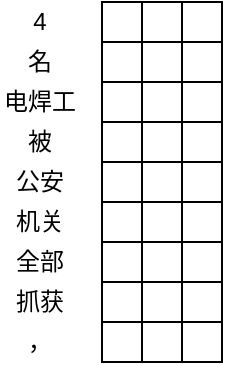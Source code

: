 <mxfile version="13.10.1" type="github">
  <diagram id="IrrApcPLpuMDoiADuHIS" name="Page-1">
    <mxGraphModel dx="1038" dy="548" grid="1" gridSize="10" guides="1" tooltips="1" connect="1" arrows="1" fold="1" page="1" pageScale="1" pageWidth="827" pageHeight="1169" math="0" shadow="0">
      <root>
        <mxCell id="0" />
        <mxCell id="1" parent="0" />
        <mxCell id="z5GKgcLMGubuJOQgBD2h-2" value="" style="whiteSpace=wrap;html=1;aspect=fixed;" vertex="1" parent="1">
          <mxGeometry x="110" y="150" width="20" height="20" as="geometry" />
        </mxCell>
        <mxCell id="z5GKgcLMGubuJOQgBD2h-4" value="" style="whiteSpace=wrap;html=1;aspect=fixed;" vertex="1" parent="1">
          <mxGeometry x="130" y="150" width="20" height="20" as="geometry" />
        </mxCell>
        <mxCell id="z5GKgcLMGubuJOQgBD2h-5" value="" style="whiteSpace=wrap;html=1;aspect=fixed;" vertex="1" parent="1">
          <mxGeometry x="130" y="170" width="20" height="20" as="geometry" />
        </mxCell>
        <mxCell id="z5GKgcLMGubuJOQgBD2h-6" value="" style="whiteSpace=wrap;html=1;aspect=fixed;" vertex="1" parent="1">
          <mxGeometry x="90" y="150" width="20" height="20" as="geometry" />
        </mxCell>
        <mxCell id="z5GKgcLMGubuJOQgBD2h-7" value="" style="whiteSpace=wrap;html=1;aspect=fixed;" vertex="1" parent="1">
          <mxGeometry x="130" y="190" width="20" height="20" as="geometry" />
        </mxCell>
        <mxCell id="z5GKgcLMGubuJOQgBD2h-8" value="" style="whiteSpace=wrap;html=1;aspect=fixed;" vertex="1" parent="1">
          <mxGeometry x="90" y="190" width="20" height="20" as="geometry" />
        </mxCell>
        <mxCell id="z5GKgcLMGubuJOQgBD2h-9" value="" style="whiteSpace=wrap;html=1;aspect=fixed;" vertex="1" parent="1">
          <mxGeometry x="130" y="210" width="20" height="20" as="geometry" />
        </mxCell>
        <mxCell id="z5GKgcLMGubuJOQgBD2h-10" value="" style="whiteSpace=wrap;html=1;aspect=fixed;" vertex="1" parent="1">
          <mxGeometry x="90" y="210" width="20" height="20" as="geometry" />
        </mxCell>
        <mxCell id="z5GKgcLMGubuJOQgBD2h-11" value="" style="whiteSpace=wrap;html=1;aspect=fixed;" vertex="1" parent="1">
          <mxGeometry x="90" y="170" width="20" height="20" as="geometry" />
        </mxCell>
        <mxCell id="z5GKgcLMGubuJOQgBD2h-12" value="" style="whiteSpace=wrap;html=1;aspect=fixed;" vertex="1" parent="1">
          <mxGeometry x="110" y="170" width="20" height="20" as="geometry" />
        </mxCell>
        <mxCell id="z5GKgcLMGubuJOQgBD2h-13" value="" style="whiteSpace=wrap;html=1;aspect=fixed;" vertex="1" parent="1">
          <mxGeometry x="110" y="190" width="20" height="20" as="geometry" />
        </mxCell>
        <mxCell id="z5GKgcLMGubuJOQgBD2h-14" value="" style="whiteSpace=wrap;html=1;aspect=fixed;" vertex="1" parent="1">
          <mxGeometry x="110" y="210" width="20" height="20" as="geometry" />
        </mxCell>
        <mxCell id="z5GKgcLMGubuJOQgBD2h-42" value="" style="whiteSpace=wrap;html=1;aspect=fixed;" vertex="1" parent="1">
          <mxGeometry x="90" y="230" width="20" height="20" as="geometry" />
        </mxCell>
        <mxCell id="z5GKgcLMGubuJOQgBD2h-43" value="" style="whiteSpace=wrap;html=1;aspect=fixed;" vertex="1" parent="1">
          <mxGeometry x="110" y="230" width="20" height="20" as="geometry" />
        </mxCell>
        <mxCell id="z5GKgcLMGubuJOQgBD2h-44" value="" style="whiteSpace=wrap;html=1;aspect=fixed;" vertex="1" parent="1">
          <mxGeometry x="130" y="230" width="20" height="20" as="geometry" />
        </mxCell>
        <mxCell id="z5GKgcLMGubuJOQgBD2h-45" value="" style="whiteSpace=wrap;html=1;aspect=fixed;" vertex="1" parent="1">
          <mxGeometry x="130" y="250" width="20" height="20" as="geometry" />
        </mxCell>
        <mxCell id="z5GKgcLMGubuJOQgBD2h-46" value="" style="whiteSpace=wrap;html=1;aspect=fixed;" vertex="1" parent="1">
          <mxGeometry x="110" y="250" width="20" height="20" as="geometry" />
        </mxCell>
        <mxCell id="z5GKgcLMGubuJOQgBD2h-47" value="" style="whiteSpace=wrap;html=1;aspect=fixed;" vertex="1" parent="1">
          <mxGeometry x="90" y="250" width="20" height="20" as="geometry" />
        </mxCell>
        <mxCell id="z5GKgcLMGubuJOQgBD2h-48" value="" style="whiteSpace=wrap;html=1;aspect=fixed;" vertex="1" parent="1">
          <mxGeometry x="130" y="270" width="20" height="20" as="geometry" />
        </mxCell>
        <mxCell id="z5GKgcLMGubuJOQgBD2h-49" value="" style="whiteSpace=wrap;html=1;aspect=fixed;" vertex="1" parent="1">
          <mxGeometry x="110" y="270" width="20" height="20" as="geometry" />
        </mxCell>
        <mxCell id="z5GKgcLMGubuJOQgBD2h-50" value="" style="whiteSpace=wrap;html=1;aspect=fixed;" vertex="1" parent="1">
          <mxGeometry x="90" y="270" width="20" height="20" as="geometry" />
        </mxCell>
        <mxCell id="z5GKgcLMGubuJOQgBD2h-59" value="4" style="text;html=1;strokeColor=none;fillColor=none;align=center;verticalAlign=middle;whiteSpace=wrap;rounded=0;" vertex="1" parent="1">
          <mxGeometry x="39" y="150" width="40" height="20" as="geometry" />
        </mxCell>
        <mxCell id="z5GKgcLMGubuJOQgBD2h-60" value="名" style="text;html=1;strokeColor=none;fillColor=none;align=center;verticalAlign=middle;whiteSpace=wrap;rounded=0;" vertex="1" parent="1">
          <mxGeometry x="39" y="170" width="40" height="20" as="geometry" />
        </mxCell>
        <mxCell id="z5GKgcLMGubuJOQgBD2h-61" value="电焊工" style="text;html=1;strokeColor=none;fillColor=none;align=center;verticalAlign=middle;whiteSpace=wrap;rounded=0;" vertex="1" parent="1">
          <mxGeometry x="39" y="190" width="40" height="20" as="geometry" />
        </mxCell>
        <mxCell id="z5GKgcLMGubuJOQgBD2h-62" value="被" style="text;html=1;strokeColor=none;fillColor=none;align=center;verticalAlign=middle;whiteSpace=wrap;rounded=0;" vertex="1" parent="1">
          <mxGeometry x="39" y="210" width="40" height="20" as="geometry" />
        </mxCell>
        <mxCell id="z5GKgcLMGubuJOQgBD2h-63" value="公安" style="text;html=1;strokeColor=none;fillColor=none;align=center;verticalAlign=middle;whiteSpace=wrap;rounded=0;" vertex="1" parent="1">
          <mxGeometry x="39" y="230" width="40" height="20" as="geometry" />
        </mxCell>
        <mxCell id="z5GKgcLMGubuJOQgBD2h-64" value="机关" style="text;html=1;strokeColor=none;fillColor=none;align=center;verticalAlign=middle;whiteSpace=wrap;rounded=0;" vertex="1" parent="1">
          <mxGeometry x="39" y="250" width="40" height="20" as="geometry" />
        </mxCell>
        <mxCell id="z5GKgcLMGubuJOQgBD2h-65" value="全部" style="text;html=1;strokeColor=none;fillColor=none;align=center;verticalAlign=middle;whiteSpace=wrap;rounded=0;" vertex="1" parent="1">
          <mxGeometry x="39" y="270" width="40" height="20" as="geometry" />
        </mxCell>
        <mxCell id="z5GKgcLMGubuJOQgBD2h-66" value="" style="whiteSpace=wrap;html=1;aspect=fixed;" vertex="1" parent="1">
          <mxGeometry x="90" y="290" width="20" height="20" as="geometry" />
        </mxCell>
        <mxCell id="z5GKgcLMGubuJOQgBD2h-67" value="" style="whiteSpace=wrap;html=1;aspect=fixed;" vertex="1" parent="1">
          <mxGeometry x="110" y="290" width="20" height="20" as="geometry" />
        </mxCell>
        <mxCell id="z5GKgcLMGubuJOQgBD2h-68" value="" style="whiteSpace=wrap;html=1;aspect=fixed;" vertex="1" parent="1">
          <mxGeometry x="130" y="290" width="20" height="20" as="geometry" />
        </mxCell>
        <mxCell id="z5GKgcLMGubuJOQgBD2h-69" value="" style="whiteSpace=wrap;html=1;aspect=fixed;" vertex="1" parent="1">
          <mxGeometry x="90" y="310" width="20" height="20" as="geometry" />
        </mxCell>
        <mxCell id="z5GKgcLMGubuJOQgBD2h-70" value="" style="whiteSpace=wrap;html=1;aspect=fixed;" vertex="1" parent="1">
          <mxGeometry x="110" y="310" width="20" height="20" as="geometry" />
        </mxCell>
        <mxCell id="z5GKgcLMGubuJOQgBD2h-71" value="" style="whiteSpace=wrap;html=1;aspect=fixed;" vertex="1" parent="1">
          <mxGeometry x="130" y="310" width="20" height="20" as="geometry" />
        </mxCell>
        <mxCell id="z5GKgcLMGubuJOQgBD2h-72" value="抓获" style="text;html=1;strokeColor=none;fillColor=none;align=center;verticalAlign=middle;whiteSpace=wrap;rounded=0;" vertex="1" parent="1">
          <mxGeometry x="39" y="290" width="40" height="20" as="geometry" />
        </mxCell>
        <mxCell id="z5GKgcLMGubuJOQgBD2h-73" value="，" style="text;html=1;strokeColor=none;fillColor=none;align=center;verticalAlign=middle;whiteSpace=wrap;rounded=0;" vertex="1" parent="1">
          <mxGeometry x="39" y="310" width="40" height="20" as="geometry" />
        </mxCell>
      </root>
    </mxGraphModel>
  </diagram>
</mxfile>
